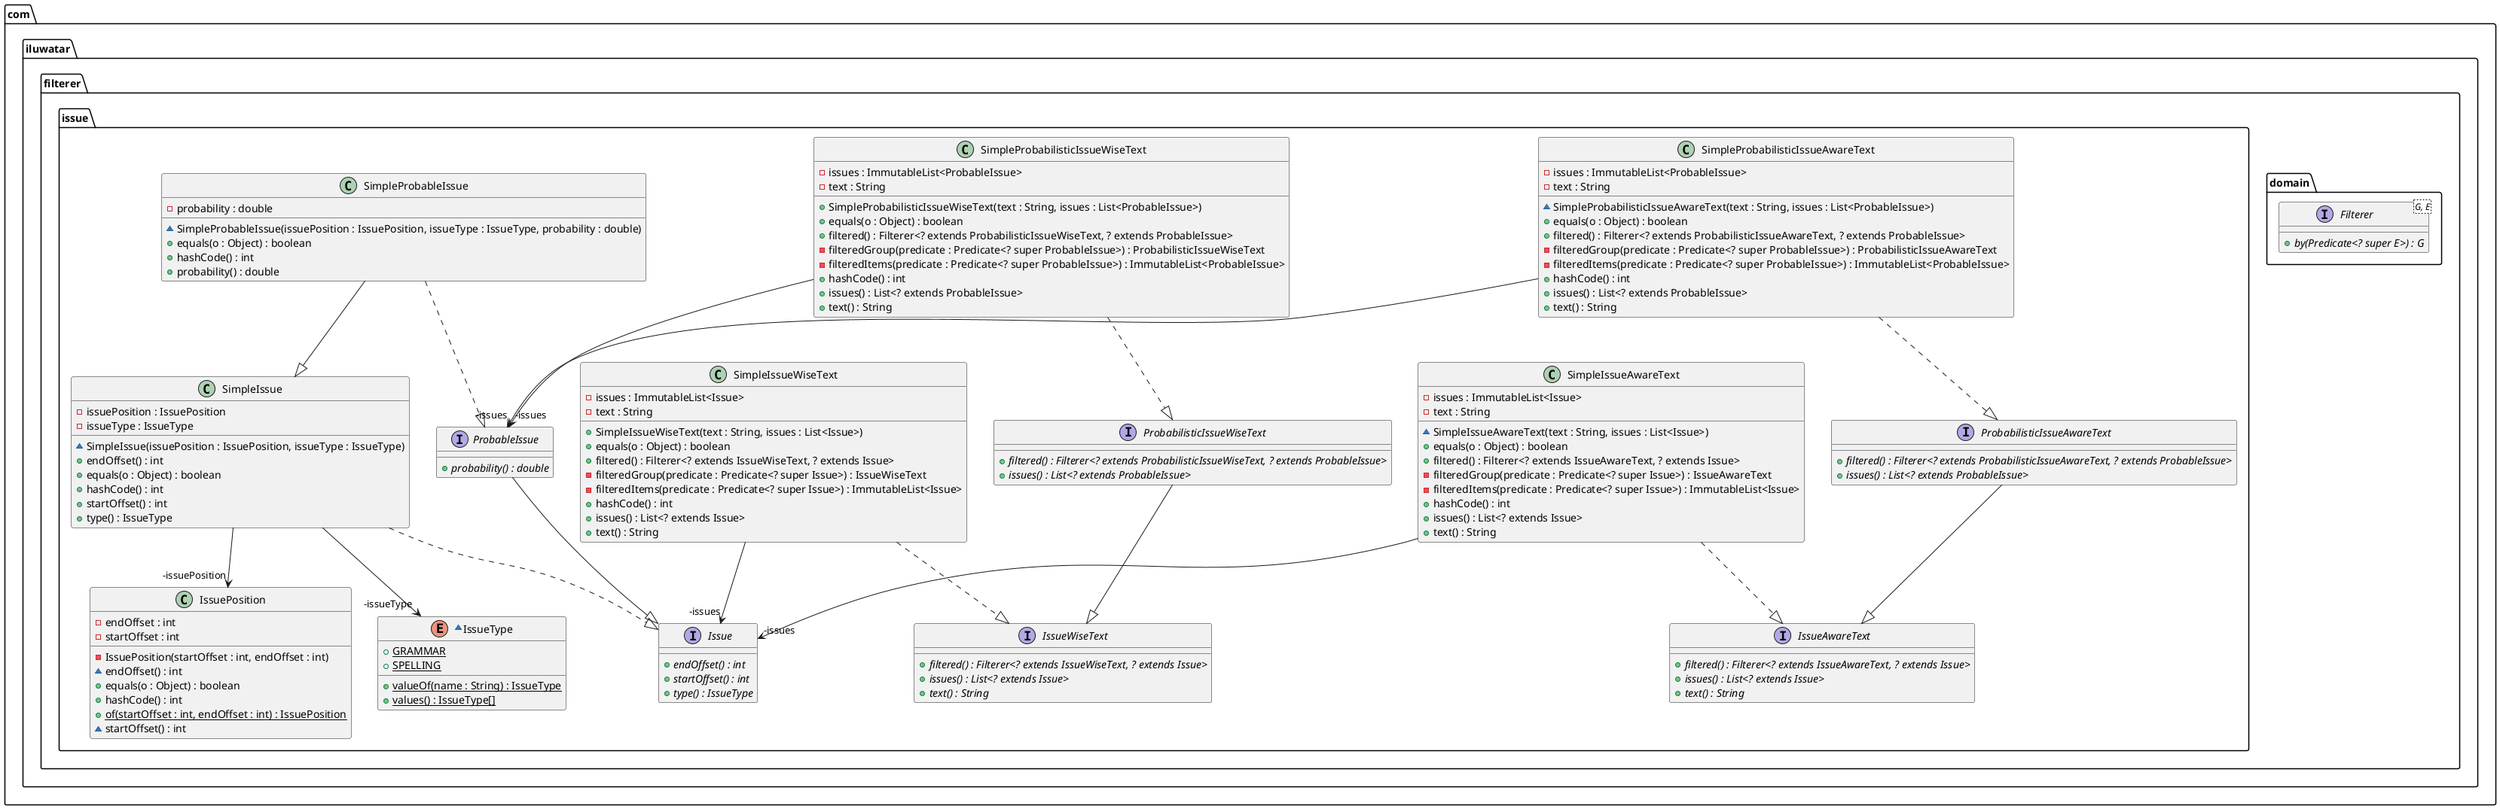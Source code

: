@startuml
package com.iluwatar.filterer.domain {
  interface Filterer<G, E> {
    + by(Predicate<? super E>) : G {abstract}
  }
}
package com.iluwatar.filterer.issue {
  interface Issue {
    + endOffset() : int {abstract}
    + startOffset() : int {abstract}
    + type() : IssueType {abstract}
  }
  interface IssueAwareText {
    + filtered() : Filterer<? extends IssueAwareText, ? extends Issue> {abstract}
    + issues() : List<? extends Issue> {abstract}
    + text() : String {abstract}
  }
  class IssuePosition {
    - endOffset : int
    - startOffset : int
    - IssuePosition(startOffset : int, endOffset : int)
    ~ endOffset() : int
    + equals(o : Object) : boolean
    + hashCode() : int
    + of(startOffset : int, endOffset : int) : IssuePosition {static}
    ~ startOffset() : int
  }
  ~enum IssueType {
    + GRAMMAR {static}
    + SPELLING {static}
    + valueOf(name : String) : IssueType {static}
    + values() : IssueType[] {static}
  }
  interface IssueWiseText {
    + filtered() : Filterer<? extends IssueWiseText, ? extends Issue> {abstract}
    + issues() : List<? extends Issue> {abstract}
    + text() : String {abstract}
  }
  interface ProbabilisticIssueAwareText {
    + filtered() : Filterer<? extends ProbabilisticIssueAwareText, ? extends ProbableIssue> {abstract}
    + issues() : List<? extends ProbableIssue> {abstract}
  }
  interface ProbabilisticIssueWiseText {
    + filtered() : Filterer<? extends ProbabilisticIssueWiseText, ? extends ProbableIssue> {abstract}
    + issues() : List<? extends ProbableIssue> {abstract}
  }
  interface ProbableIssue {
    + probability() : double {abstract}
  }
  class SimpleIssue {
    - issuePosition : IssuePosition
    - issueType : IssueType
    ~ SimpleIssue(issuePosition : IssuePosition, issueType : IssueType)
    + endOffset() : int
    + equals(o : Object) : boolean
    + hashCode() : int
    + startOffset() : int
    + type() : IssueType
  }
  class SimpleIssueAwareText {
    - issues : ImmutableList<Issue>
    - text : String
    ~ SimpleIssueAwareText(text : String, issues : List<Issue>)
    + equals(o : Object) : boolean
    + filtered() : Filterer<? extends IssueAwareText, ? extends Issue>
    - filteredGroup(predicate : Predicate<? super Issue>) : IssueAwareText
    - filteredItems(predicate : Predicate<? super Issue>) : ImmutableList<Issue>
    + hashCode() : int
    + issues() : List<? extends Issue>
    + text() : String
  }
  class SimpleIssueWiseText {
    - issues : ImmutableList<Issue>
    - text : String
    + SimpleIssueWiseText(text : String, issues : List<Issue>)
    + equals(o : Object) : boolean
    + filtered() : Filterer<? extends IssueWiseText, ? extends Issue>
    - filteredGroup(predicate : Predicate<? super Issue>) : IssueWiseText
    - filteredItems(predicate : Predicate<? super Issue>) : ImmutableList<Issue>
    + hashCode() : int
    + issues() : List<? extends Issue>
    + text() : String
  }
  class SimpleProbabilisticIssueAwareText {
    - issues : ImmutableList<ProbableIssue>
    - text : String
    ~ SimpleProbabilisticIssueAwareText(text : String, issues : List<ProbableIssue>)
    + equals(o : Object) : boolean
    + filtered() : Filterer<? extends ProbabilisticIssueAwareText, ? extends ProbableIssue>
    - filteredGroup(predicate : Predicate<? super ProbableIssue>) : ProbabilisticIssueAwareText
    - filteredItems(predicate : Predicate<? super ProbableIssue>) : ImmutableList<ProbableIssue>
    + hashCode() : int
    + issues() : List<? extends ProbableIssue>
    + text() : String
  }
  class SimpleProbabilisticIssueWiseText {
    - issues : ImmutableList<ProbableIssue>
    - text : String
    + SimpleProbabilisticIssueWiseText(text : String, issues : List<ProbableIssue>)
    + equals(o : Object) : boolean
    + filtered() : Filterer<? extends ProbabilisticIssueWiseText, ? extends ProbableIssue>
    - filteredGroup(predicate : Predicate<? super ProbableIssue>) : ProbabilisticIssueWiseText
    - filteredItems(predicate : Predicate<? super ProbableIssue>) : ImmutableList<ProbableIssue>
    + hashCode() : int
    + issues() : List<? extends ProbableIssue>
    + text() : String
  }
  class SimpleProbableIssue {
    - probability : double
    ~ SimpleProbableIssue(issuePosition : IssuePosition, issueType : IssueType, probability : double)
    + equals(o : Object) : boolean
    + hashCode() : int
    + probability() : double
  }
}
SimpleIssueWiseText -->  "-issues" Issue
SimpleProbabilisticIssueAwareText -->  "-issues" ProbableIssue
SimpleIssue -->  "-issueType" IssueType
SimpleIssueAwareText -->  "-issues" Issue
SimpleProbabilisticIssueWiseText -->  "-issues" ProbableIssue
SimpleIssue -->  "-issuePosition" IssuePosition
ProbabilisticIssueAwareText --|> IssueAwareText 
ProbabilisticIssueWiseText --|> IssueWiseText 
ProbableIssue --|> Issue 
SimpleIssue ..|> Issue 
SimpleIssueAwareText ..|> IssueAwareText 
SimpleIssueWiseText ..|> IssueWiseText 
SimpleProbabilisticIssueAwareText ..|> ProbabilisticIssueAwareText 
SimpleProbabilisticIssueWiseText ..|> ProbabilisticIssueWiseText 
SimpleProbableIssue ..|> ProbableIssue 
SimpleProbableIssue --|> SimpleIssue 
@enduml
